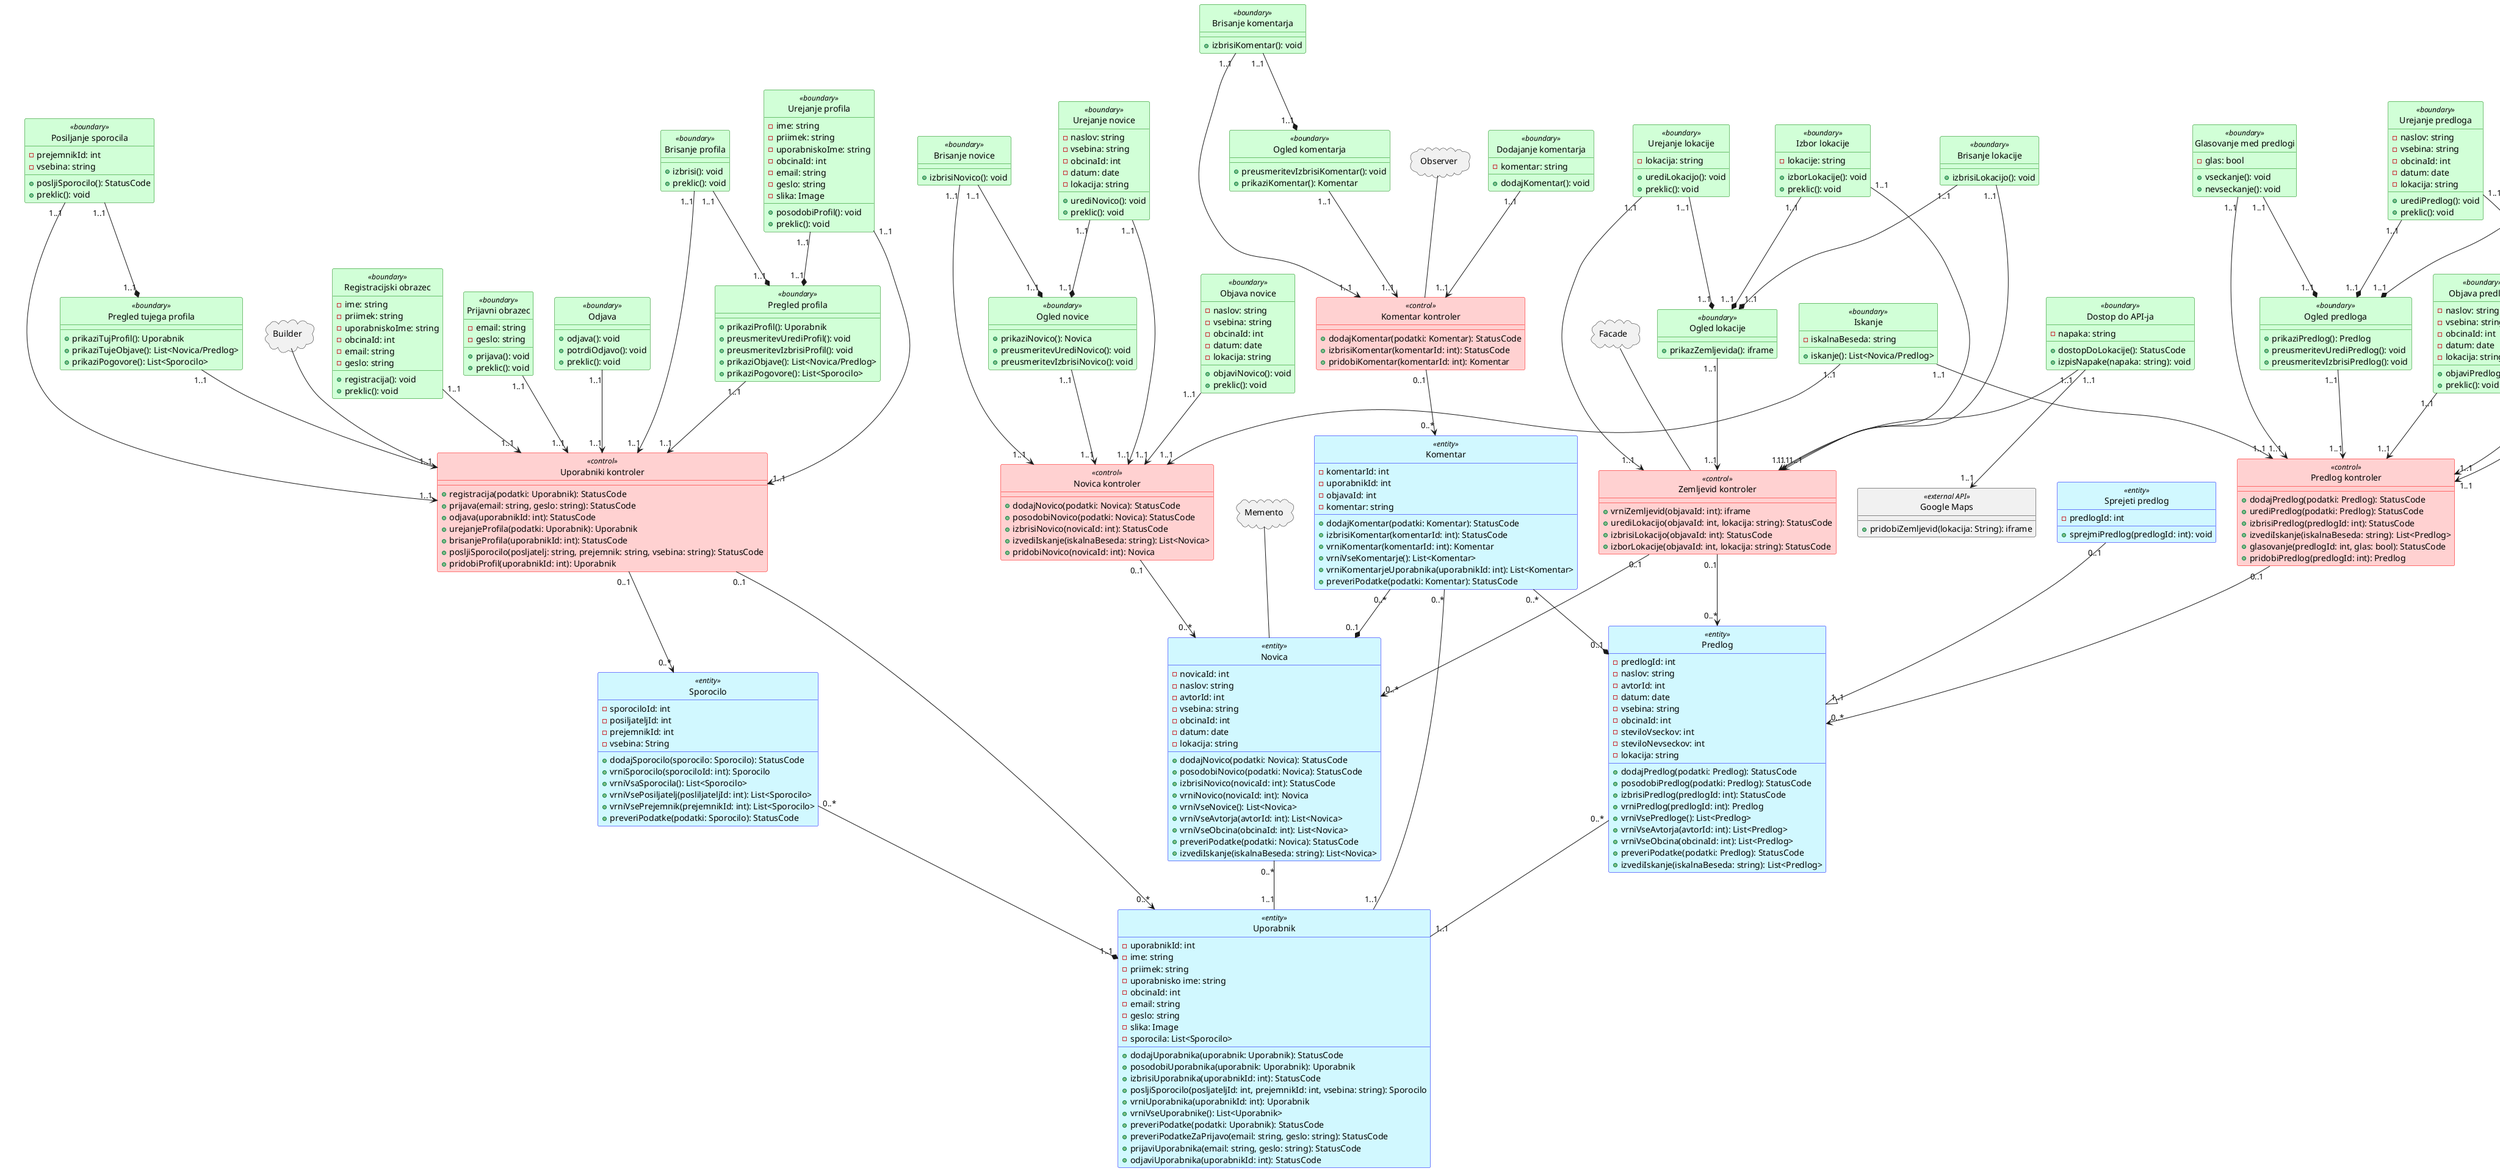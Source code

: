 @startuml
allowmixing
hide circle
skinparam class {
BackgroundColor<<boundary>> #D1FFD7
BorderColor<<boundary>> Green
BackgroundColor<<control>> #FFD1D1
BorderColor<<control>> Red
BackgroundColor<<entity>> #D1F8FF
BorderColor<<entity>> Blue
}

Class "Registracijski obrazec" as RegistracijskiObrazec <<boundary>>{
  -ime: string
  -priimek: string
  -uporabniskoIme: string
  -obcinaId: int
  -email: string
  -geslo: string
  +registracija(): void
  +preklic(): void
}

Class "Prijavni obrazec" as PrijavniObrazec <<boundary>> {
  -email: string
  -geslo: string
  +prijava(): void
  +preklic(): void
}

Class "Odjava" as Odjava <<boundary>> {
  +odjava(): void
  +potrdiOdjavo(): void
  +preklic(): void
}

Class "Pregled profila" as PregledProfila <<boundary>> {
  +prikaziProfil(): Uporabnik
  +preusmeritevUrediProfil(): void
  +preusmeritevIzbrisiProfil(): void
  +prikaziObjave(): List<Novica/Predlog>
  +prikaziPogovore(): List<Sporocilo>
}

Class "Pregled tujega profila" as PregledTujegaProfila <<boundary>> {
  +prikaziTujProfil(): Uporabnik
  +prikaziTujeObjave(): List<Novica/Predlog>
  +prikaziPogovore(): List<Sporocilo>
}

Class "Urejanje profila" as UrejanjeProfila <<boundary>> {
  -ime: string
  -priimek: string
  -uporabniskoIme: string
  -obcinaId: int
  -email: string
  -geslo: string
  -slika: Image
  +posodobiProfil(): void
  +preklic(): void
}

Class "Brisanje profila" as BrisanjeProfila <<boundary>> {
  +izbrisi(): void
  +preklic(): void
}

Class "Posiljanje sporocila" as PosiljanjeSporocila <<boundary>> {
  -prejemnikId: int
  -vsebina: string
  +posljiSporocilo(): StatusCode
  +preklic(): void
}

Class "Uporabniki kontroler" as UporabnikiKontroler <<control>> {
  +registracija(podatki: Uporabnik): StatusCode
  +prijava(email: string, geslo: string): StatusCode
  +odjava(uporabnikId: int): StatusCode
  +urejanjeProfila(podatki: Uporabnik): Uporabnik
  +brisanjeProfila(uporabnikId: int): StatusCode
  +posljiSporocilo(posljatelj: string, prejemnik: string, vsebina: string): StatusCode
  +pridobiProfil(uporabnikId: int): Uporabnik
}

cloud Builder
Builder -- UporabnikiKontroler

RegistracijskiObrazec "1..1" --> "1..1" UporabnikiKontroler
PrijavniObrazec "1..1" --> "1..1" UporabnikiKontroler
Odjava "1..1" --> "1..1" UporabnikiKontroler
PregledProfila "1..1" --> "1..1" UporabnikiKontroler
PregledTujegaProfila "1..1" --> "1..1" UporabnikiKontroler
UrejanjeProfila "1..1" --> "1..1" UporabnikiKontroler
BrisanjeProfila "1..1" --> "1..1" UporabnikiKontroler
PosiljanjeSporocila "1..1" --> "1..1" UporabnikiKontroler

BrisanjeProfila "1..1" --* "1..1" PregledProfila
UrejanjeProfila "1..1" --* "1..1" PregledProfila
PosiljanjeSporocila "1..1" --* "1..1" PregledTujegaProfila

Class "Uporabnik" as Uporabnik <<entity>> {
  -uporabnikId: int
  -ime: string
  -priimek: string
  -uporabnisko ime: string
  -obcinaId: int
  -email: string
  -geslo: string
  -slika: Image
  -sporocila: List<Sporocilo>
  +dodajUporabnika(uporabnik: Uporabnik): StatusCode
  +posodobiUporabnika(uporabnik: Uporabnik): Uporabnik
  +izbrisiUporabnika(uporabnikId: int): StatusCode
  +posljiSporocilo(posljateljId: int, prejemnikId: int, vsebina: string): Sporocilo
  +vrniUporabnika(uporabnikId: int): Uporabnik
  +vrniVseUporabnike(): List<Uporabnik>
  +preveriPodatke(podatki: Uporabnik): StatusCode
  +preveriPodatkeZaPrijavo(email: string, geslo: string): StatusCode
  +prijaviUporabnika(email: string, geslo: string): StatusCode
  +odjaviUporabnika(uporabnikId: int): StatusCode
}

UporabnikiKontroler "0..1" --> "0..*" Uporabnik

Class "Sporocilo" as Sporocilo <<entity>> {
  -sporociloId: int
  -posiljateljId: int
  -prejemnikId: int
  -vsebina: String
  +dodajSporocilo(sporocilo: Sporocilo): StatusCode
  +vrniSporocilo(sporociloId: int): Sporocilo
  +vrniVsaSporocila(): List<Sporocilo>
  +vrniVsePosiljatelj(posliljateljId: int): List<Sporocilo>
  +vrniVsePrejemnik(prejemnikId: int): List<Sporocilo>
  +preveriPodatke(podatki: Sporocilo): StatusCode
}

UporabnikiKontroler "0..1" --> "0..*" Sporocilo
Sporocilo "0..*" --* "1..1" Uporabnik

Class "Dodajanje komentarja" as DodajanjeKomentarja <<boundary>> {
  -komentar: string
  +dodajKomentar(): void
}

Class "Ogled komentarja" as OgledKomentarja <<boundary>> {
  +preusmeritevIzbrisiKomentar(): void
  +prikaziKomentar(): Komentar
}

Class "Brisanje komentarja" as BrisanjeKomentarja <<boundary>> {
  +izbrisiKomentar(): void
}

Class "Komentar kontroler" as KomentarKontroler <<control>> {
  +dodajKomentar(podatki: Komentar): StatusCode
  +izbrisiKomentar(komentarId: int): StatusCode
  +pridobiKomentar(komentarId: int): Komentar
}

cloud Observer
Observer -- KomentarKontroler

DodajanjeKomentarja "1..1" --> "1..1" KomentarKontroler
OgledKomentarja "1..1" --> "1..1" KomentarKontroler
BrisanjeKomentarja "1..1" --> "1..1" KomentarKontroler

BrisanjeKomentarja "1..1" --* "1..1" OgledKomentarja

Class "Komentar" as Komentar <<entity>> {
  -komentarId: int
  -uporabnikId: int
  -objavaId: int
  -komentar: string
  +dodajKomentar(podatki: Komentar): StatusCode
  +izbrisiKomentar(komentarId: int): StatusCode
  +vrniKomentar(komentarId: int): Komentar
  +vrniVseKomentarje(): List<Komentar>
  +vrniKomentarjeUporabnika(uporabnikId: int): List<Komentar>
  +preveriPodatke(podatki: Komentar): StatusCode
}

KomentarKontroler "0..1" --> "0..*" Komentar
Komentar "0..*" -- "1..1" Uporabnik
Komentar "0..*" --* "0..1" Novica
Komentar "0..*" --* "0..1" Predlog

Class "Iskanje" as Iskanje <<boundary>> {
  -iskalnaBeseda: string
  +iskanje(): List<Novica/Predlog>
}

Iskanje "1..1" --> "1..1" NovicaKontroler
Iskanje "1..1" --> "1..1" PredlogKontroler

Class "Objava novice" as ObjavaNovice <<boundary>> {
  -naslov: string
  -vsebina: string
  -obcinaId: int
  -datum: date
  -lokacija: string
  +objaviNovico(): void
  +preklic(): void
}

Class "Ogled novice" as OgledNovice <<boundary>> {
  +prikaziNovico(): Novica
  +preusmeritevUrediNovico(): void
  +preusmeritevIzbrisiNovico(): void
}

Class "Urejanje novice" as UrejanjeNovice <<boundary>> {
  -naslov: string
  -vsebina: string
  -obcinaId: int
  -datum: date
  -lokacija: string
  +urediNovico(): void
  +preklic(): void
}

Class "Brisanje novice" as BrisanjeNovice <<boundary>> {
  +izbrisiNovico(): void
}

Class "Novica kontroler" as NovicaKontroler <<control>> {
  +dodajNovico(podatki: Novica): StatusCode
  +posodobiNovico(podatki: Novica): StatusCode
  +izbrisiNovico(novicaId: int): StatusCode
  +izvediIskanje(iskalnaBeseda: string): List<Novica>
  +pridobiNovico(novicaId: int): Novica
}

ObjavaNovice "1..1" --> "1..1" NovicaKontroler
OgledNovice "1..1" --> "1..1" NovicaKontroler
UrejanjeNovice "1..1" --> "1..1" NovicaKontroler
BrisanjeNovice "1..1" --> "1..1" NovicaKontroler

UrejanjeNovice "1..1" --* "1..1" OgledNovice
BrisanjeNovice "1..1" --* "1..1" OgledNovice

Class "Novica" as Novica <<entity>> {
  -novicaId: int
  -naslov: string
  -avtorId: int
  -vsebina: string
  -obcinaId: int
  -datum: date
  -lokacija: string
  +dodajNovico(podatki: Novica): StatusCode
  +posodobiNovico(podatki: Novica): StatusCode
  +izbrisiNovico(novicaId: int): StatusCode
  +vrniNovico(novicaId: int): Novica
  +vrniVseNovice(): List<Novica>
  +vrniVseAvtorja(avtorId: int): List<Novica>
  +vrniVseObcina(obcinaId: int): List<Novica>
  +preveriPodatke(podatki: Novica): StatusCode
  +izvediIskanje(iskalnaBeseda: string): List<Novica>
}

cloud Memento
Memento -- Novica

NovicaKontroler "0..1" --> "0..*" Novica
Novica "0..*" -- "1..1" Uporabnik

Class "Objava predloga" as ObjavaPredloga <<boundary>> {
  -naslov: string
  -vsebina: string
  -obcinaId: int
  -datum: date
  -lokacija: string
  +objaviPredlog(): void
  +preklic(): void
}

Class "Ogled predloga" as OgledPredloga <<boundary>> {
  +prikaziPredlog(): Predlog
  +preusmeritevUrediPredlog(): void
  +preusmeritevIzbrisiPredlog(): void
}

Class "Urejanje predloga" as UrejanjePredloga <<boundary>> {
  -naslov: string
  -vsebina: string
  -obcinaId: int
  -datum: date
  -lokacija: string
  +urediPredlog(): void
  +preklic(): void
}

Class "Brisanje predloga" as BrisanjePredloga <<boundary>> {
  +izbrisiPredlog(): void
  +preklic(): void
}

Class "Glasovanje med predlogi" as GlasovanjeMedPredlogi <<boundary>> {
  -glas: bool
  +vseckanje(): void
  +nevseckanje(): void
}

Class "Predlog kontroler" as PredlogKontroler <<control>> {
  +dodajPredlog(podatki: Predlog): StatusCode
  +urediPredlog(podatki: Predlog): StatusCode
  +izbrisiPredlog(predlogId: int): StatusCode
  +izvediIskanje(iskalnaBeseda: string): List<Predlog>
  +glasovanje(predlogId: int, glas: bool): StatusCode
  +pridobiPredlog(predlogId: int): Predlog
}

ObjavaPredloga "1..1" --> "1..1" PredlogKontroler
OgledPredloga "1..1" --> "1..1" PredlogKontroler
UrejanjePredloga "1..1" --> "1..1" PredlogKontroler
BrisanjePredloga "1..1" --> "1..1" PredlogKontroler
GlasovanjeMedPredlogi "1..1" --> "1..1" PredlogKontroler

UrejanjePredloga "1..1" --* "1..1" OgledPredloga
BrisanjePredloga "1..1" --* "1..1" OgledPredloga
GlasovanjeMedPredlogi "1..1" --* "1..1" OgledPredloga

Class "Predlog" as Predlog <<entity>> {
  -predlogId: int
  -naslov: string
  -avtorId: int
  -datum: date
  -vsebina: string
  -obcinaId: int
  -steviloVseckov: int
  -steviloNevseckov: int
  -lokacija: string
  +dodajPredlog(podatki: Predlog): StatusCode
  +posodobiPredlog(podatki: Predlog): StatusCode
  +izbrisiPredlog(predlogId: int): StatusCode
  +vrniPredlog(predlogId: int): Predlog
  +vrniVsePredloge(): List<Predlog>
  +vrniVseAvtorja(avtorId: int): List<Predlog>
  +vrniVseObcina(obcinaId: int): List<Predlog>
  +preveriPodatke(podatki: Predlog): StatusCode
  +izvediIskanje(iskalnaBeseda: string): List<Predlog>
}

Class "Sprejeti predlog" as SprejetiPredlog <<entity>> {
  -predlogId: int
  +sprejmiPredlog(predlogId: int): void
}

PredlogKontroler "0..1" --> "0..*" Predlog
Predlog "0..*" -- "1..1" Uporabnik

SprejetiPredlog "0..1" --^ "1..1" Predlog

Class "Izbor lokacije" as IzborLokacije <<boundary>> {
  -lokacije: string
  +izborLokacije(): void
  +preklic(): void
}

Class "Ogled lokacije" as OgledLokacije <<boundary>> {
  +prikazZemljevida(): iframe
}

Class "Brisanje lokacije" as BrisanjeLokacije <<boundary>> {
  +izbrisiLokacijo(): void
}

Class "Urejanje lokacije" as UrejanjeLokacije <<boundary>> {
  -lokacija: string
  +urediLokacijo(): void
  +preklic(): void
}

Class "Zemljevid kontroler" as ZemljevidKontroler <<control>> {
  +vrniZemljevid(objavaId: int): iframe
  +urediLokacijo(objavaId: int, lokacija: string): StatusCode
  +izbrisiLokacijo(objavaId: int): StatusCode
  +izborLokacije(objavaId: int, lokacija: string): StatusCode
}

cloud Facade
Facade -- ZemljevidKontroler

ZemljevidKontroler "0..1" --> "0..*" Predlog
ZemljevidKontroler "0..1" --> "0..*" Novica

IzborLokacije "1..1" --> "1..1" ZemljevidKontroler
OgledLokacije "1..1" --> "1..1" ZemljevidKontroler
BrisanjeLokacije "1..1" --> "1..1" ZemljevidKontroler
UrejanjeLokacije "1..1" --> "1..1" ZemljevidKontroler

IzborLokacije "1..1" --* "1..1" OgledLokacije
BrisanjeLokacije "1..1" --* "1..1" OgledLokacije
UrejanjeLokacije "1..1" --* "1..1" OgledLokacije

Class "Dostop do API-ja" as DostopApi <<boundary>> {
  -napaka: string
  +dostopDoLokacije(): StatusCode
  +izpisNapake(napaka: string): void
}

Class "Google Maps" as GoogleMaps <<external API>> {
  +pridobiZemljevid(lokacija: String): iframe
}

DostopApi "1..1" --> "1..1" GoogleMaps
DostopApi "1..1" --> "1..1" ZemljevidKontroler
@enduml
